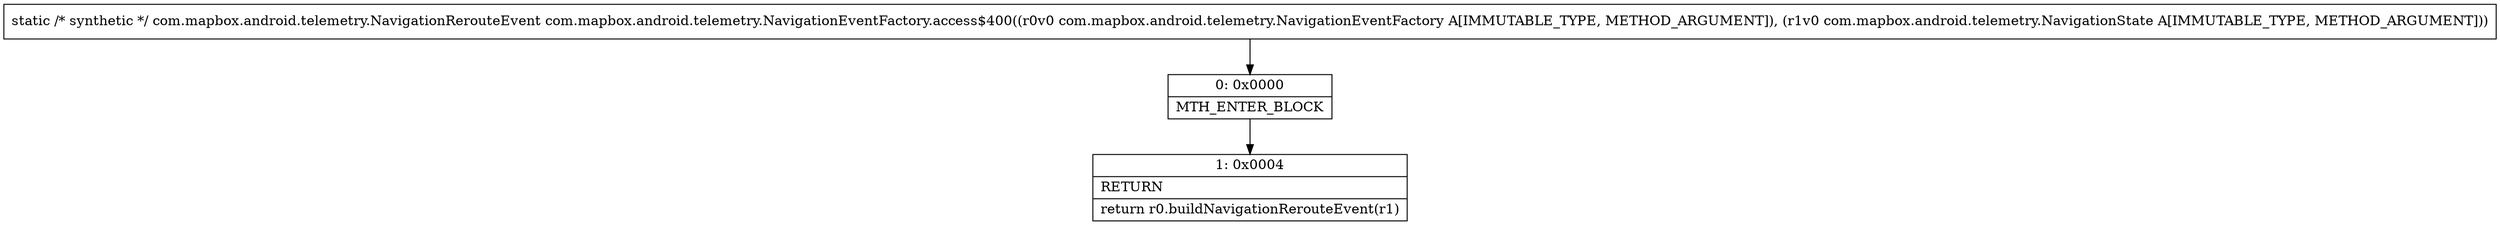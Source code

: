 digraph "CFG forcom.mapbox.android.telemetry.NavigationEventFactory.access$400(Lcom\/mapbox\/android\/telemetry\/NavigationEventFactory;Lcom\/mapbox\/android\/telemetry\/NavigationState;)Lcom\/mapbox\/android\/telemetry\/NavigationRerouteEvent;" {
Node_0 [shape=record,label="{0\:\ 0x0000|MTH_ENTER_BLOCK\l}"];
Node_1 [shape=record,label="{1\:\ 0x0004|RETURN\l|return r0.buildNavigationRerouteEvent(r1)\l}"];
MethodNode[shape=record,label="{static \/* synthetic *\/ com.mapbox.android.telemetry.NavigationRerouteEvent com.mapbox.android.telemetry.NavigationEventFactory.access$400((r0v0 com.mapbox.android.telemetry.NavigationEventFactory A[IMMUTABLE_TYPE, METHOD_ARGUMENT]), (r1v0 com.mapbox.android.telemetry.NavigationState A[IMMUTABLE_TYPE, METHOD_ARGUMENT])) }"];
MethodNode -> Node_0;
Node_0 -> Node_1;
}

